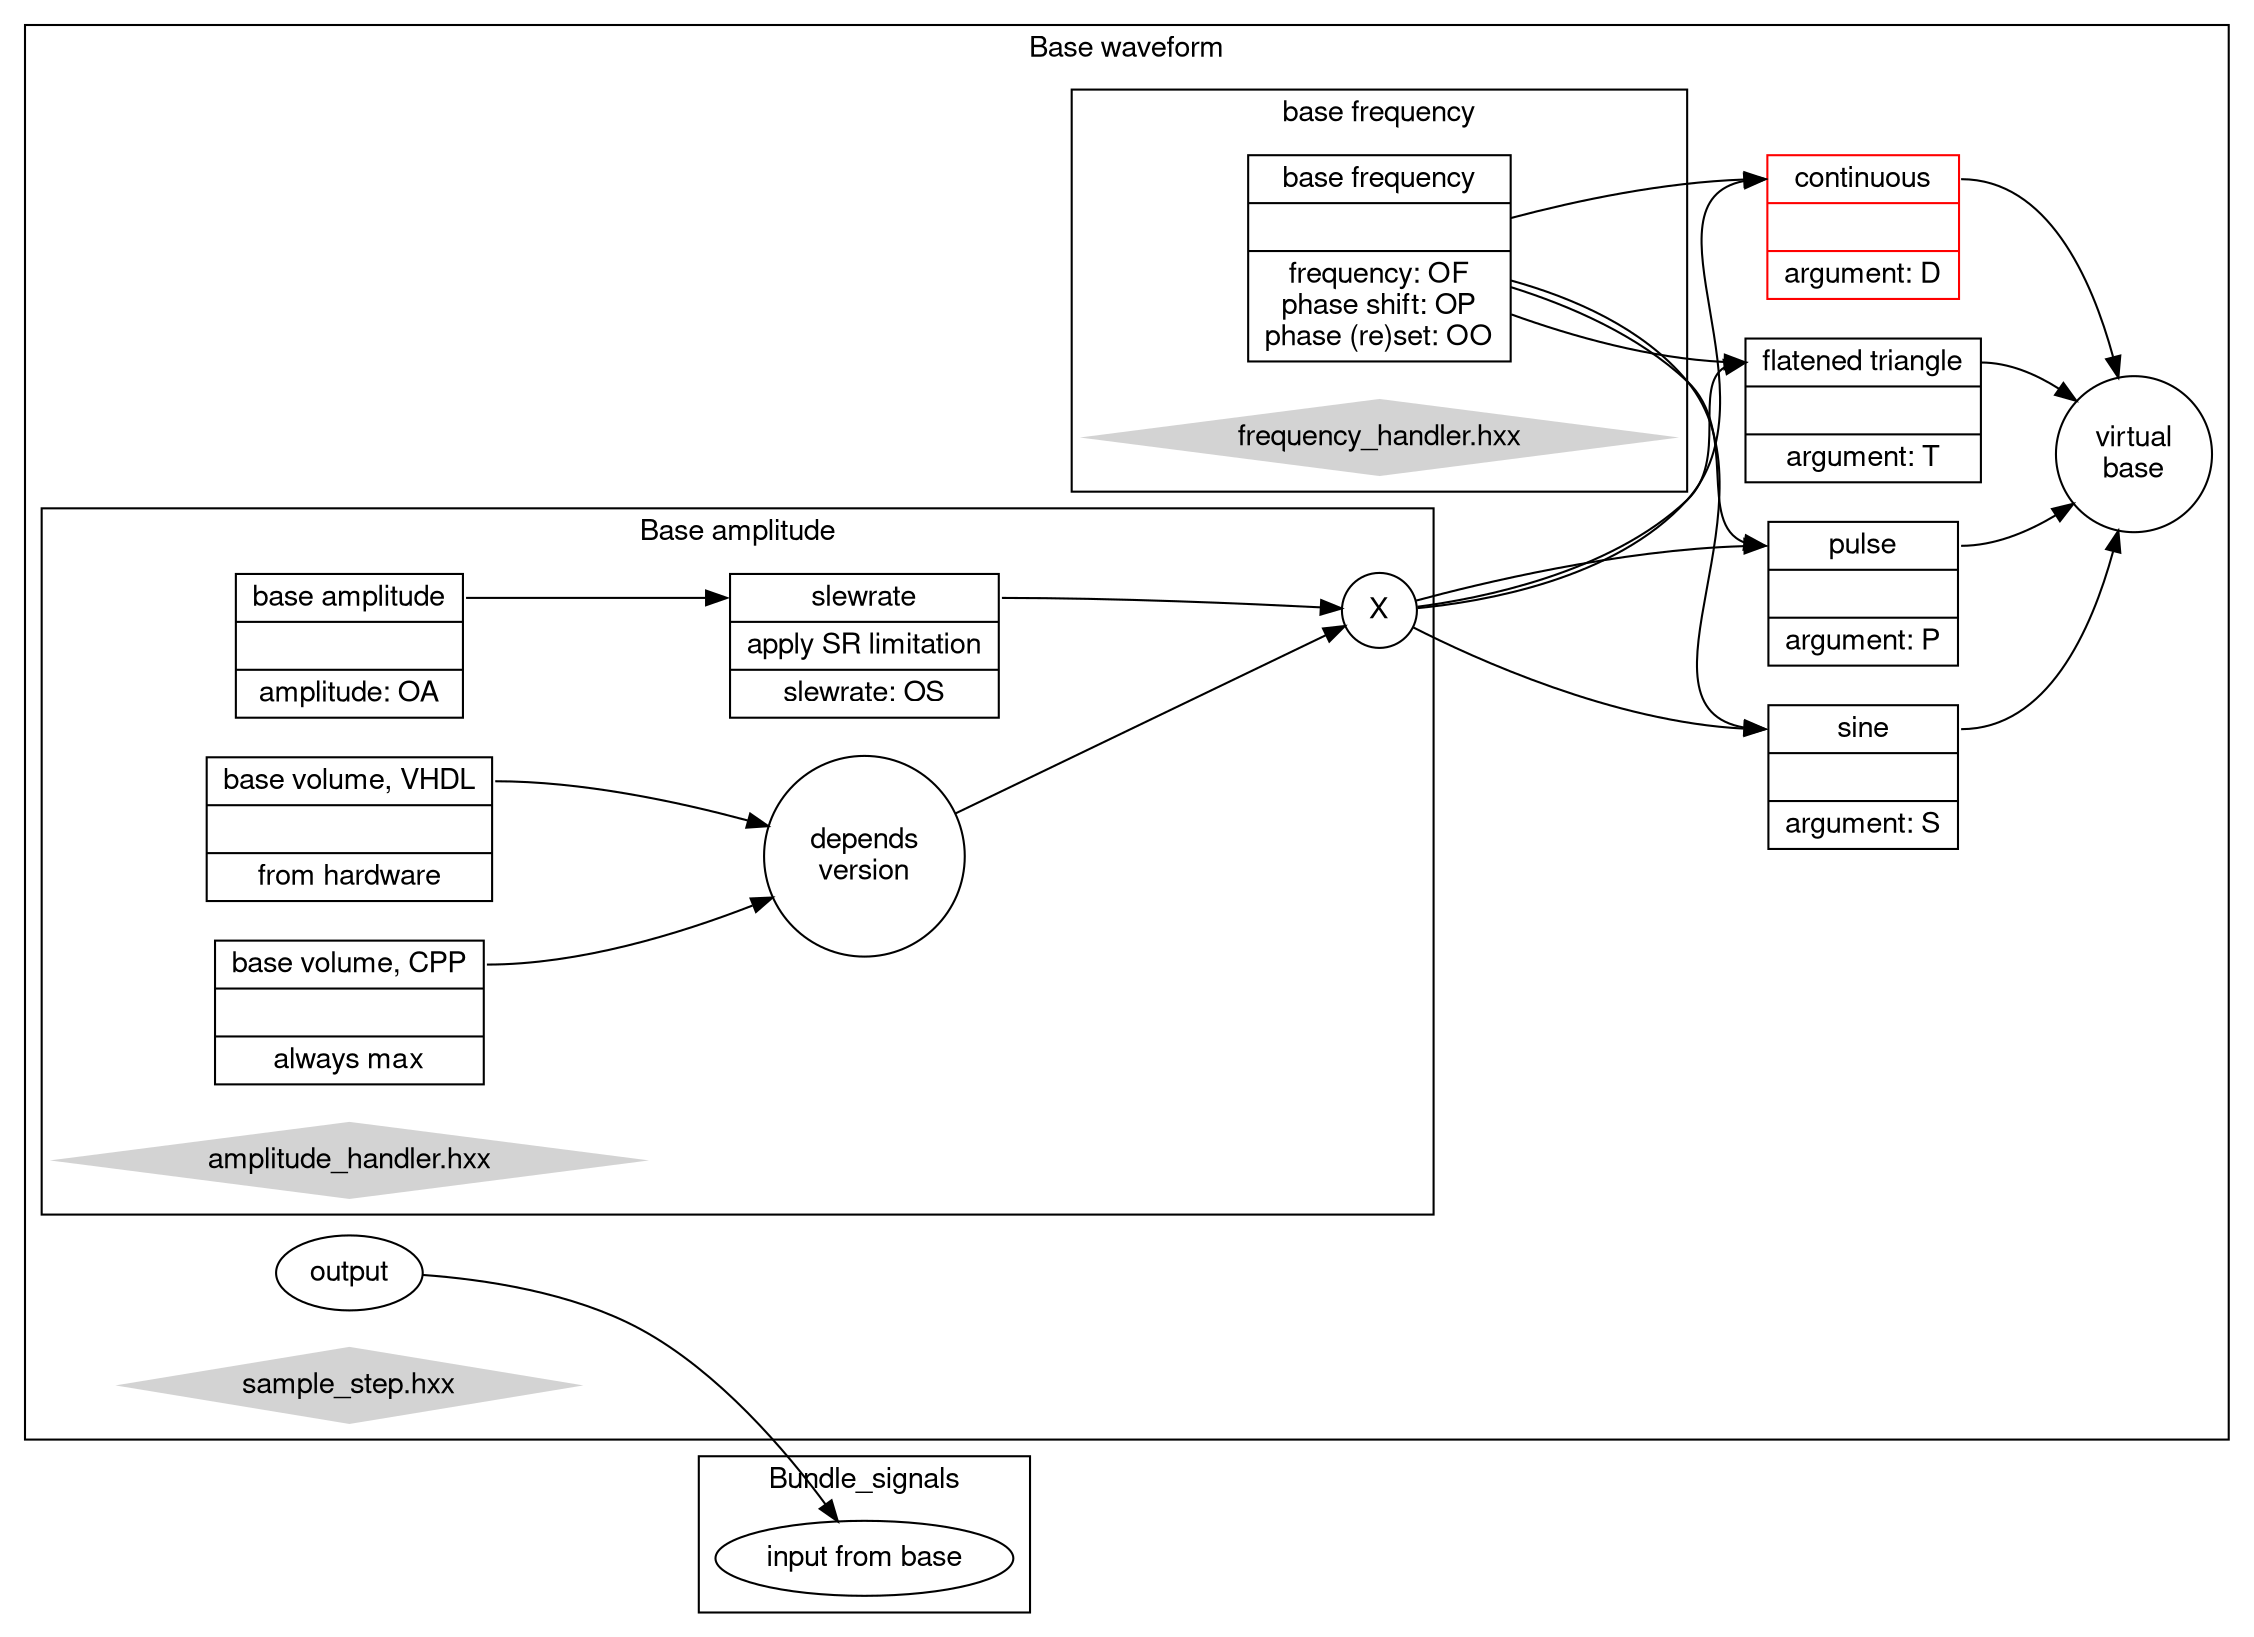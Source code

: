 digraph g {
		comment=""
		comment="Sorry my lisp installation of graphviz is broken. I hope to fix it ASAP"
		comment=""
		 fontname="Helvetica,Arial,sans-sherif"
		 node [fontname="Helvetica,Arial,sans-sherif"]
		 edge [fontname="Helvetica,Arial,sans-sherif"]
		 graph [rankdir="LR"]

		 subgraph cluster_sample_base {
		 		 subgraph cluster_sample_frequency {
		 		 		  node [shape=record]
				 		  subgraph sample_base_frequency {
				  				  node [label="<f0>base frequency||frequency: OF\nphase shift: OP\nphase (re)set: OO"] n_sample_base_frequency;
					   }
				  	   node [label="frequency_handler.hxx";shape=diamond;style=filled;color=lightgrey] "n_sample_frequency_filename";
					  label="base frequency";
				  	}
		 		 subgraph cluster_sample_amplitude {
		 		 		  node [shape=record]
				 		  subgraph sample_base_amplitude {
				  				  node [label="<f0>base amplitude||amplitude: OA"] n_sample_amplitude_soft;
				  				  node [label="<f0>slewrate|apply SR limitation|slewrate: OS"] n_sample_amplitude_slewrate;
				  				  node [label="<f0>base volume, CPP||always max"] n_sample_volume_soft;
				  				  node [label="<f0>base volume, VHDL||from hardware"] n_sample_volume_hard;
						}
				  node [label="depends\nversion";shape=circle] "n_sample_amplitude_version";
				  node [label="X"] "n_sample_amplitude_product";
				  "n_sample_volume_soft":f0 -> "n_sample_amplitude_version" [arrowtail=odiamond];
				  "n_sample_volume_hard":f0 -> "n_sample_amplitude_version";
				  "n_sample_amplitude_version" -> "n_sample_amplitude_product";
				  "n_sample_amplitude_soft":f0 -> "n_sample_amplitude_slewrate":f0;
				  "n_sample_amplitude_slewrate":f0 -> "n_sample_amplitude_product"
			       label = "Base amplitude";
			  	   node [label="amplitude_handler.hxx";shape=diamond;style=filled;color=lightgrey] "n_sample_amplitude_filename";
		 		  }
		 		  node [shape=record]
				  subgraph sample_base_shapes {
				  				  node [label="<f0>sine||argument: S"] n_sample_base_sine;
				  				  node [label="<f0>pulse||argument: P"] n_sample_base_pulse;
				  				  node [label="<f0>flatened triangle||argument: T"] n_sample_base_triangle;
				  				  node [label="<f0>continuous||argument: D";color=red] n_sample_base_dc;
				  }
				  "n_sample_base_frequency" -> "n_sample_base_sine":f0;
				  "n_sample_base_frequency" -> "n_sample_base_pulse":f0;
				  "n_sample_base_frequency" -> "n_sample_base_triangle":f0;
				  "n_sample_base_frequency" -> "n_sample_base_dc":f0;
				  "n_sample_amplitude_product" -> "n_sample_base_sine":f0;
				  "n_sample_amplitude_product" -> "n_sample_base_pulse":f0;
				  "n_sample_amplitude_product" -> "n_sample_base_triangle":f0;
				  "n_sample_amplitude_product" -> "n_sample_base_dc":f0;
				  node [label="virtual\nbase";shape=circle] n_sample_base_virtual_base;
				  "n_sample_base_sine":f0 -> "n_sample_base_virtual_base" [arrowtail=odiamond];
				  "n_sample_base_pulse":f0 -> "n_sample_base_virtual_base";
				  "n_sample_base_triangle":f0 -> "n_sample_base_virtual_base";
				  "n_sample_base_dc":f0 -> "n_sample_base_virtual_base";
				  
				  label = "Base waveform";
				  node [label="output";shape=ellipse] "n_sample_base_out";
				  node [label="sample_step.hxx";shape=diamond;style=filled;color=lightgrey] "n_sample_base_filename";

		 }

		 subgraph cluster_sample_bundle {
  		 		  node [label="input from base";shape=ellipse] "n_bundle_signals_in";
 				  label = "Bundle_signals";
		 }
		 "n_sample_base_out" -> "n_bundle_signals_in";
}
